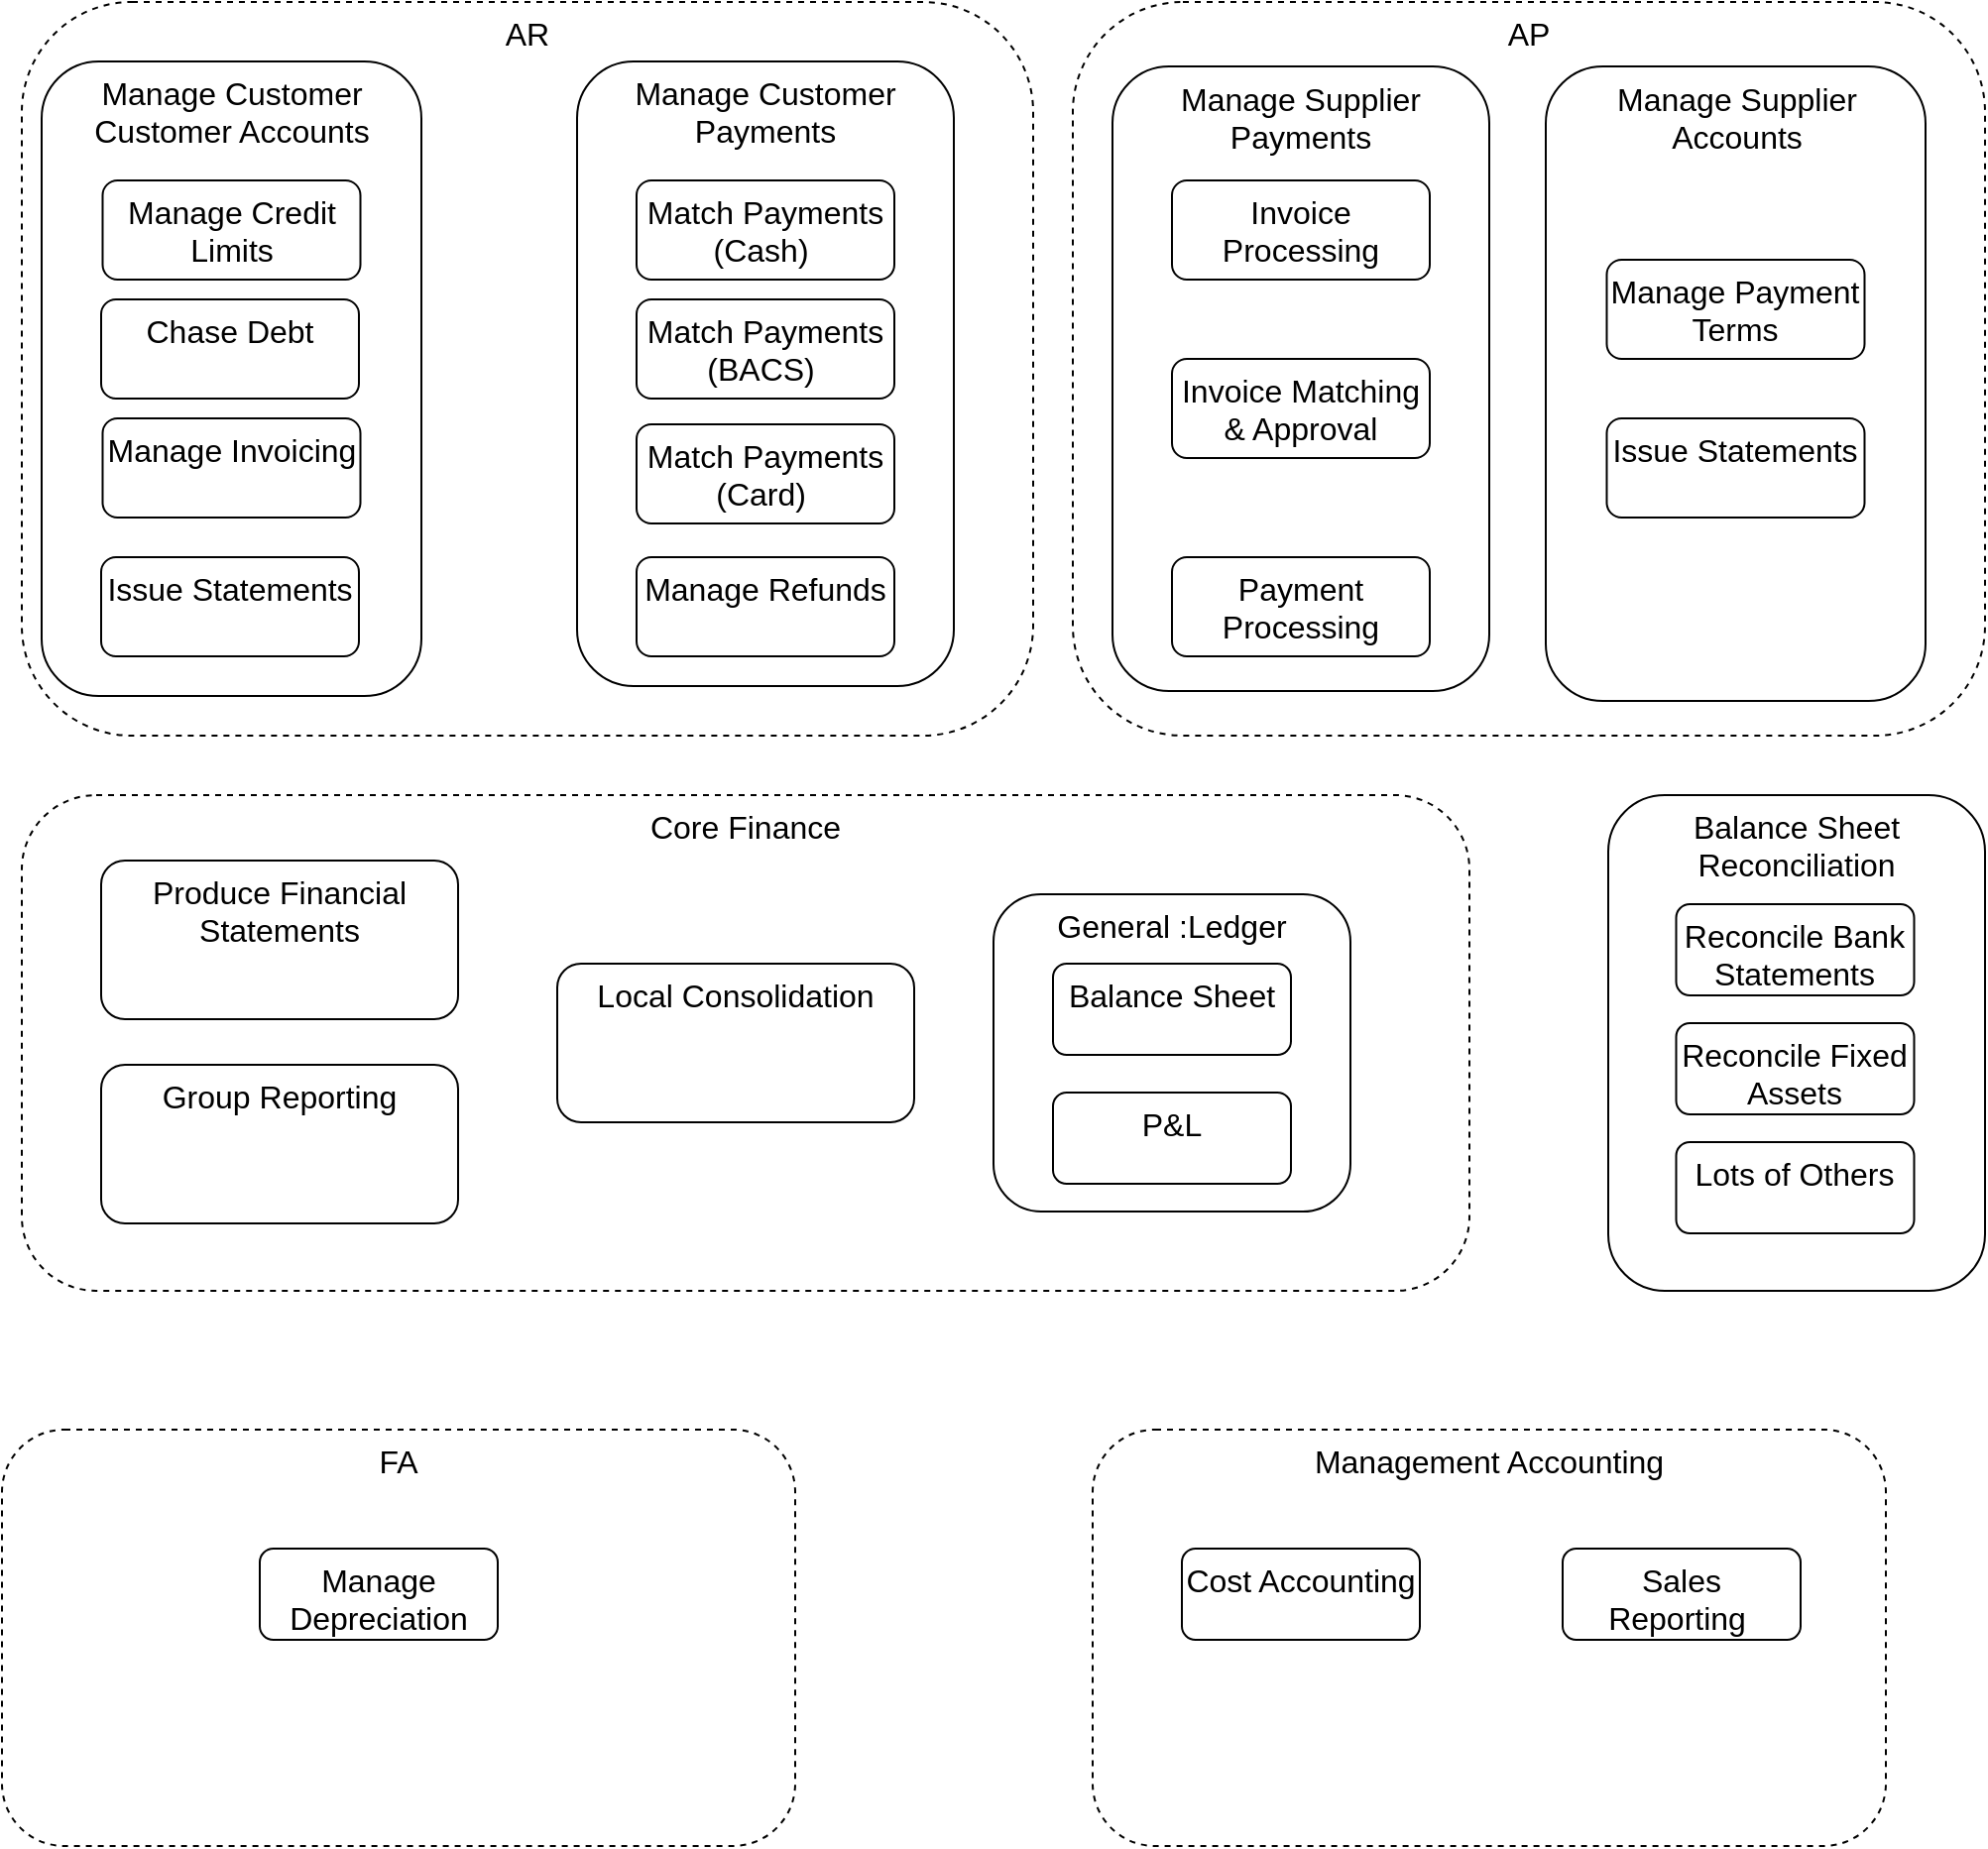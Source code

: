 <mxfile version="14.2.4" type="github">
  <diagram id="IN2IzUdEQeQ1ij0o86GR" name="Page-1">
    <mxGraphModel dx="1422" dy="1943" grid="1" gridSize="10" guides="1" tooltips="1" connect="1" arrows="1" fold="1" page="1" pageScale="1" pageWidth="827" pageHeight="1169" math="0" shadow="0">
      <root>
        <mxCell id="0" />
        <mxCell id="1" parent="0" />
        <mxCell id="BjaZMy0gpQqecvI7dE5s-17" value="&lt;span style=&quot;font-size: 16px&quot;&gt;Balance Sheet Reconciliation&lt;/span&gt;" style="rounded=1;whiteSpace=wrap;html=1;verticalAlign=top;" vertex="1" parent="1">
          <mxGeometry x="850" y="-540" width="190" height="250" as="geometry" />
        </mxCell>
        <mxCell id="BjaZMy0gpQqecvI7dE5s-1" value="&lt;span style=&quot;font-size: 16px&quot;&gt;AR&lt;/span&gt;" style="rounded=1;whiteSpace=wrap;html=1;dashed=1;verticalAlign=top;" vertex="1" parent="1">
          <mxGeometry x="50" y="-940" width="510" height="370" as="geometry" />
        </mxCell>
        <mxCell id="BjaZMy0gpQqecvI7dE5s-2" value="&lt;span style=&quot;font-size: 16px&quot;&gt;Manage Customer Payments&lt;/span&gt;" style="rounded=1;whiteSpace=wrap;html=1;verticalAlign=top;" vertex="1" parent="1">
          <mxGeometry x="330" y="-910" width="190" height="315" as="geometry" />
        </mxCell>
        <mxCell id="BjaZMy0gpQqecvI7dE5s-3" value="&lt;span style=&quot;font-size: 16px&quot;&gt;AP&lt;/span&gt;" style="rounded=1;whiteSpace=wrap;html=1;dashed=1;verticalAlign=top;" vertex="1" parent="1">
          <mxGeometry x="580" y="-940" width="460" height="370" as="geometry" />
        </mxCell>
        <mxCell id="BjaZMy0gpQqecvI7dE5s-4" value="&lt;span style=&quot;font-size: 16px&quot;&gt;Core Finance&lt;/span&gt;" style="rounded=1;whiteSpace=wrap;html=1;dashed=1;verticalAlign=top;" vertex="1" parent="1">
          <mxGeometry x="50" y="-540" width="730" height="250" as="geometry" />
        </mxCell>
        <mxCell id="BjaZMy0gpQqecvI7dE5s-5" value="&lt;span style=&quot;font-size: 16px&quot;&gt;FA&lt;/span&gt;" style="rounded=1;whiteSpace=wrap;html=1;dashed=1;verticalAlign=top;" vertex="1" parent="1">
          <mxGeometry x="40" y="-220" width="400" height="210" as="geometry" />
        </mxCell>
        <mxCell id="BjaZMy0gpQqecvI7dE5s-6" value="&lt;span style=&quot;font-size: 16px&quot;&gt;Management Accounting&lt;/span&gt;" style="rounded=1;whiteSpace=wrap;html=1;dashed=1;verticalAlign=top;" vertex="1" parent="1">
          <mxGeometry x="590" y="-220" width="400" height="210" as="geometry" />
        </mxCell>
        <mxCell id="BjaZMy0gpQqecvI7dE5s-7" value="&lt;span style=&quot;font-size: 16px&quot;&gt;Manage Customer Customer Accounts&lt;/span&gt;" style="rounded=1;whiteSpace=wrap;html=1;verticalAlign=top;" vertex="1" parent="1">
          <mxGeometry x="60" y="-910" width="191.5" height="320" as="geometry" />
        </mxCell>
        <mxCell id="BjaZMy0gpQqecvI7dE5s-8" value="&lt;span style=&quot;font-size: 16px&quot;&gt;Reconcile Bank Statements&lt;/span&gt;" style="rounded=1;whiteSpace=wrap;html=1;verticalAlign=top;" vertex="1" parent="1">
          <mxGeometry x="884.25" y="-485" width="120" height="46" as="geometry" />
        </mxCell>
        <mxCell id="BjaZMy0gpQqecvI7dE5s-9" value="&lt;span style=&quot;font-size: 16px&quot;&gt;Match Payments&lt;br&gt;(Cash)&amp;nbsp;&lt;/span&gt;" style="rounded=1;whiteSpace=wrap;html=1;verticalAlign=top;" vertex="1" parent="1">
          <mxGeometry x="360" y="-850" width="130" height="50" as="geometry" />
        </mxCell>
        <mxCell id="BjaZMy0gpQqecvI7dE5s-10" value="&lt;span style=&quot;font-size: 16px&quot;&gt;Match Payments&lt;br&gt;(BACS)&amp;nbsp;&lt;/span&gt;" style="rounded=1;whiteSpace=wrap;html=1;verticalAlign=top;" vertex="1" parent="1">
          <mxGeometry x="360" y="-790" width="130" height="50" as="geometry" />
        </mxCell>
        <mxCell id="BjaZMy0gpQqecvI7dE5s-11" value="&lt;span style=&quot;font-size: 16px&quot;&gt;Match Payments&lt;br&gt;(Card)&amp;nbsp;&lt;/span&gt;" style="rounded=1;whiteSpace=wrap;html=1;verticalAlign=top;" vertex="1" parent="1">
          <mxGeometry x="360" y="-727" width="130" height="50" as="geometry" />
        </mxCell>
        <mxCell id="BjaZMy0gpQqecvI7dE5s-12" value="&lt;span style=&quot;font-size: 16px&quot;&gt;Manage Credit Limits&lt;/span&gt;" style="rounded=1;whiteSpace=wrap;html=1;verticalAlign=top;" vertex="1" parent="1">
          <mxGeometry x="90.75" y="-850" width="130" height="50" as="geometry" />
        </mxCell>
        <mxCell id="BjaZMy0gpQqecvI7dE5s-13" value="&lt;span style=&quot;font-size: 16px&quot;&gt;Chase Debt&lt;/span&gt;" style="rounded=1;whiteSpace=wrap;html=1;verticalAlign=top;" vertex="1" parent="1">
          <mxGeometry x="90" y="-790" width="130" height="50" as="geometry" />
        </mxCell>
        <mxCell id="BjaZMy0gpQqecvI7dE5s-14" value="&lt;span style=&quot;font-size: 16px&quot;&gt;Manage Invoicing&lt;/span&gt;" style="rounded=1;whiteSpace=wrap;html=1;verticalAlign=top;" vertex="1" parent="1">
          <mxGeometry x="90.75" y="-730" width="130" height="50" as="geometry" />
        </mxCell>
        <mxCell id="BjaZMy0gpQqecvI7dE5s-15" value="&lt;span style=&quot;font-size: 16px&quot;&gt;Issue Statements&lt;/span&gt;" style="rounded=1;whiteSpace=wrap;html=1;verticalAlign=top;" vertex="1" parent="1">
          <mxGeometry x="90" y="-660" width="130" height="50" as="geometry" />
        </mxCell>
        <mxCell id="BjaZMy0gpQqecvI7dE5s-19" value="&lt;span style=&quot;font-size: 16px&quot;&gt;Manage Supplier Payments&lt;/span&gt;" style="rounded=1;whiteSpace=wrap;html=1;verticalAlign=top;" vertex="1" parent="1">
          <mxGeometry x="600" y="-907.5" width="190" height="315" as="geometry" />
        </mxCell>
        <mxCell id="BjaZMy0gpQqecvI7dE5s-20" value="&lt;span style=&quot;font-size: 16px&quot;&gt;Invoice Processing&lt;/span&gt;" style="rounded=1;whiteSpace=wrap;html=1;verticalAlign=top;" vertex="1" parent="1">
          <mxGeometry x="630" y="-850" width="130" height="50" as="geometry" />
        </mxCell>
        <mxCell id="BjaZMy0gpQqecvI7dE5s-21" value="&lt;span style=&quot;font-size: 16px&quot;&gt;Invoice Matching &amp;amp; Approval&lt;/span&gt;" style="rounded=1;whiteSpace=wrap;html=1;verticalAlign=top;" vertex="1" parent="1">
          <mxGeometry x="630" y="-760" width="130" height="50" as="geometry" />
        </mxCell>
        <mxCell id="BjaZMy0gpQqecvI7dE5s-22" value="&lt;span style=&quot;font-size: 16px&quot;&gt;Payment Processing&lt;/span&gt;" style="rounded=1;whiteSpace=wrap;html=1;verticalAlign=top;" vertex="1" parent="1">
          <mxGeometry x="630" y="-660" width="130" height="50" as="geometry" />
        </mxCell>
        <mxCell id="BjaZMy0gpQqecvI7dE5s-23" value="&lt;span style=&quot;font-size: 16px&quot;&gt;Manage Supplier&lt;br&gt;Accounts&lt;/span&gt;" style="rounded=1;whiteSpace=wrap;html=1;verticalAlign=top;" vertex="1" parent="1">
          <mxGeometry x="818.5" y="-907.5" width="191.5" height="320" as="geometry" />
        </mxCell>
        <mxCell id="BjaZMy0gpQqecvI7dE5s-24" value="&lt;span style=&quot;font-size: 16px&quot;&gt;Issue Statements&lt;/span&gt;" style="rounded=1;whiteSpace=wrap;html=1;verticalAlign=top;" vertex="1" parent="1">
          <mxGeometry x="849.25" y="-730" width="130" height="50" as="geometry" />
        </mxCell>
        <mxCell id="BjaZMy0gpQqecvI7dE5s-25" value="&lt;span style=&quot;font-size: 16px&quot;&gt;Manage Payment Terms&lt;/span&gt;" style="rounded=1;whiteSpace=wrap;html=1;verticalAlign=top;" vertex="1" parent="1">
          <mxGeometry x="849.25" y="-810" width="130" height="50" as="geometry" />
        </mxCell>
        <mxCell id="BjaZMy0gpQqecvI7dE5s-26" value="&lt;span style=&quot;font-size: 16px&quot;&gt;Reconcile Fixed Assets&lt;/span&gt;" style="rounded=1;whiteSpace=wrap;html=1;verticalAlign=top;" vertex="1" parent="1">
          <mxGeometry x="884.25" y="-425" width="120" height="46" as="geometry" />
        </mxCell>
        <mxCell id="BjaZMy0gpQqecvI7dE5s-27" value="&lt;span style=&quot;font-size: 16px&quot;&gt;Lots of Others&lt;/span&gt;" style="rounded=1;whiteSpace=wrap;html=1;verticalAlign=top;" vertex="1" parent="1">
          <mxGeometry x="884.25" y="-365" width="120" height="46" as="geometry" />
        </mxCell>
        <mxCell id="BjaZMy0gpQqecvI7dE5s-28" value="&lt;span style=&quot;font-size: 16px&quot;&gt;General :Ledger&lt;/span&gt;" style="rounded=1;whiteSpace=wrap;html=1;verticalAlign=top;" vertex="1" parent="1">
          <mxGeometry x="540" y="-490" width="180" height="160" as="geometry" />
        </mxCell>
        <mxCell id="BjaZMy0gpQqecvI7dE5s-29" value="&lt;span style=&quot;font-size: 16px&quot;&gt;Balance Sheet&lt;/span&gt;" style="rounded=1;whiteSpace=wrap;html=1;verticalAlign=top;" vertex="1" parent="1">
          <mxGeometry x="570" y="-455" width="120" height="46" as="geometry" />
        </mxCell>
        <mxCell id="BjaZMy0gpQqecvI7dE5s-30" value="&lt;span style=&quot;font-size: 16px&quot;&gt;P&amp;amp;L&lt;/span&gt;" style="rounded=1;whiteSpace=wrap;html=1;verticalAlign=top;" vertex="1" parent="1">
          <mxGeometry x="570" y="-390" width="120" height="46" as="geometry" />
        </mxCell>
        <mxCell id="BjaZMy0gpQqecvI7dE5s-31" value="&lt;span style=&quot;font-size: 16px&quot;&gt;Produce Financial Statements&lt;/span&gt;" style="rounded=1;whiteSpace=wrap;html=1;verticalAlign=top;" vertex="1" parent="1">
          <mxGeometry x="90" y="-507" width="180" height="80" as="geometry" />
        </mxCell>
        <mxCell id="BjaZMy0gpQqecvI7dE5s-34" value="&lt;span style=&quot;font-size: 16px&quot;&gt;Manage Refunds&lt;/span&gt;" style="rounded=1;whiteSpace=wrap;html=1;verticalAlign=top;" vertex="1" parent="1">
          <mxGeometry x="360" y="-660" width="130" height="50" as="geometry" />
        </mxCell>
        <mxCell id="BjaZMy0gpQqecvI7dE5s-35" value="&lt;span style=&quot;font-size: 16px&quot;&gt;Group Reporting&lt;/span&gt;" style="rounded=1;whiteSpace=wrap;html=1;verticalAlign=top;" vertex="1" parent="1">
          <mxGeometry x="90" y="-404" width="180" height="80" as="geometry" />
        </mxCell>
        <mxCell id="BjaZMy0gpQqecvI7dE5s-36" value="&lt;span style=&quot;font-size: 16px&quot;&gt;Local Consolidation&lt;/span&gt;" style="rounded=1;whiteSpace=wrap;html=1;verticalAlign=top;" vertex="1" parent="1">
          <mxGeometry x="320" y="-455" width="180" height="80" as="geometry" />
        </mxCell>
        <mxCell id="BjaZMy0gpQqecvI7dE5s-37" value="&lt;span style=&quot;font-size: 16px&quot;&gt;Manage Depreciation&lt;/span&gt;" style="rounded=1;whiteSpace=wrap;html=1;verticalAlign=top;" vertex="1" parent="1">
          <mxGeometry x="170" y="-160" width="120" height="46" as="geometry" />
        </mxCell>
        <mxCell id="BjaZMy0gpQqecvI7dE5s-38" value="&lt;span style=&quot;font-size: 16px&quot;&gt;Cost Accounting&lt;/span&gt;" style="rounded=1;whiteSpace=wrap;html=1;verticalAlign=top;" vertex="1" parent="1">
          <mxGeometry x="635" y="-160" width="120" height="46" as="geometry" />
        </mxCell>
        <mxCell id="BjaZMy0gpQqecvI7dE5s-39" value="&lt;span style=&quot;font-size: 16px&quot;&gt;Sales Reporting&amp;nbsp;&lt;/span&gt;" style="rounded=1;whiteSpace=wrap;html=1;verticalAlign=top;" vertex="1" parent="1">
          <mxGeometry x="827" y="-160" width="120" height="46" as="geometry" />
        </mxCell>
      </root>
    </mxGraphModel>
  </diagram>
</mxfile>
